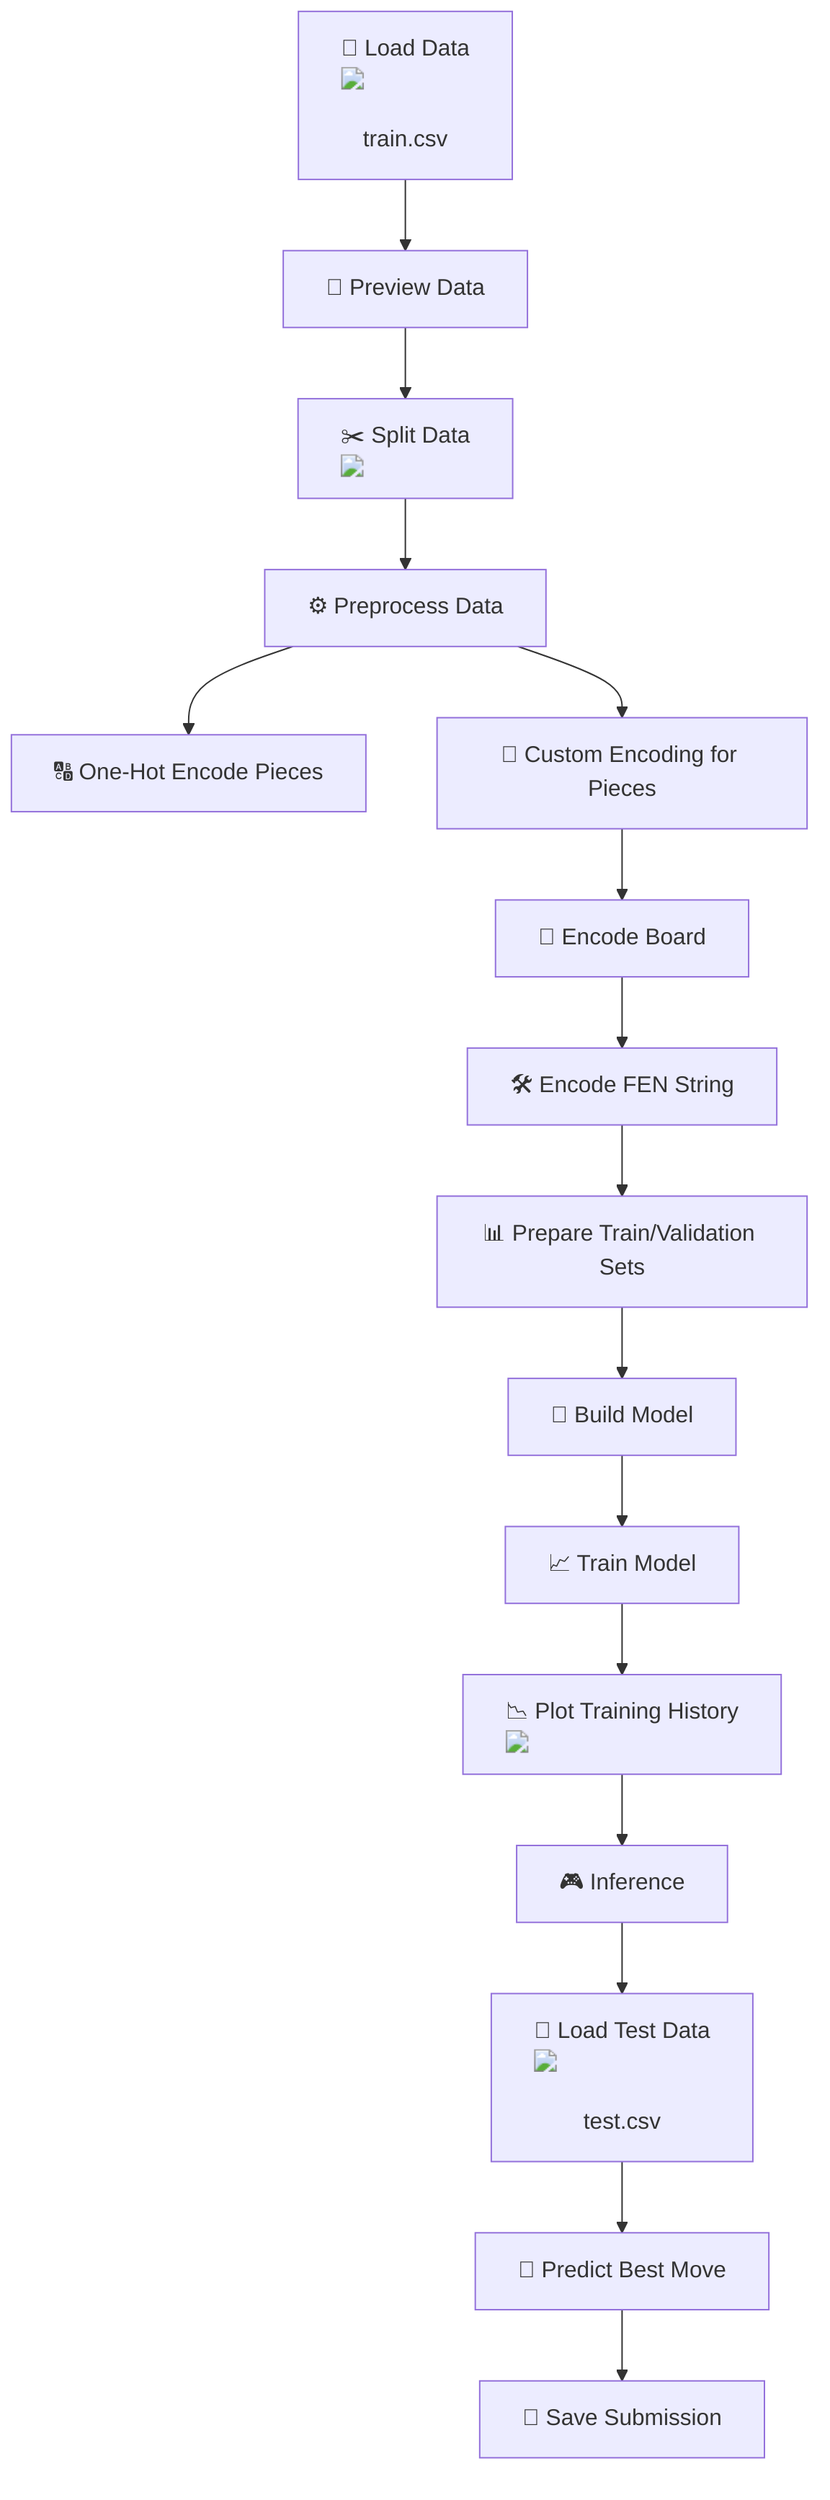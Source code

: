 graph TD;
    A["📂 Load Data <img src='file.svg'/> <br/> train.csv"] --> B["👀 Preview Data"];
    B --> C["✂️ Split Data <img src='row_split.svg'/>"];
    C --> D["⚙️ Preprocess Data"];
    D --> E["🔠 One-Hot Encode Pieces"];
    D --> F["🔄 Custom Encoding for Pieces"];
    F --> G["🔄 Encode Board"];
    G --> H["🛠️ Encode FEN String"];
    H --> I["📊 Prepare Train/Validation Sets"];
    
    I --> J["🧠 Build Model"];
    J --> K["📈 Train Model"];
    
    K --> L["📉 Plot Training History <img src='lineplot_template.svg'/>"];
    
    L --> M["🎮 Inference"];
    M --> N["📂 Load Test Data <img src='file.svg'/> <br/> test.csv"];
    N --> O["🤖 Predict Best Move"];
    O --> P["💾 Save Submission"];